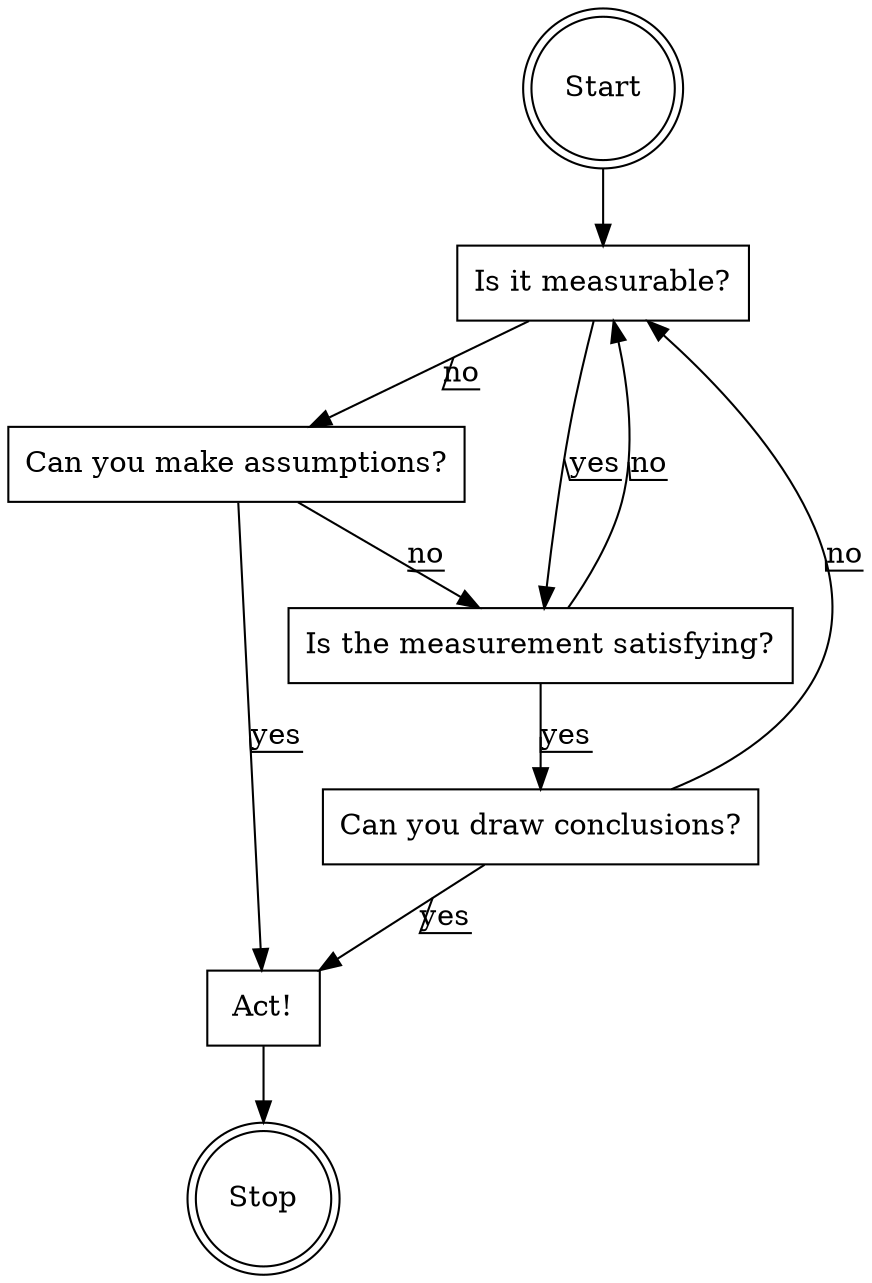 digraph Flowchart {
  rankdir=TB
  nodesep=0.25
  ranksep=0.5

  // Settings
  node [shape=box]
  edge [decorate=true]

  // Nodes

  start [label="Start" shape=doublecircle]
  stop [label="Stop" shape=doublecircle]

  first_contact [label="Is it measurable?"]
  measurement [label="Is the measurement satisfying?"]
  assumptions [label="Can you make assumptions?"]
  evaluation [label="Can you draw conclusions?"]
  action [label="Act!"]

  // Edges

  start -> first_contact

  first_contact -> assumptions [label="no"]
  first_contact -> measurement [label="yes"]

  measurement -> first_contact [label="no"]
  measurement -> evaluation [label="yes"]

  evaluation -> first_contact [label="no"]
  evaluation -> action [label="yes"]

  assumptions -> measurement [label="no"]
  assumptions -> action [label="yes"]

  action -> stop

}
